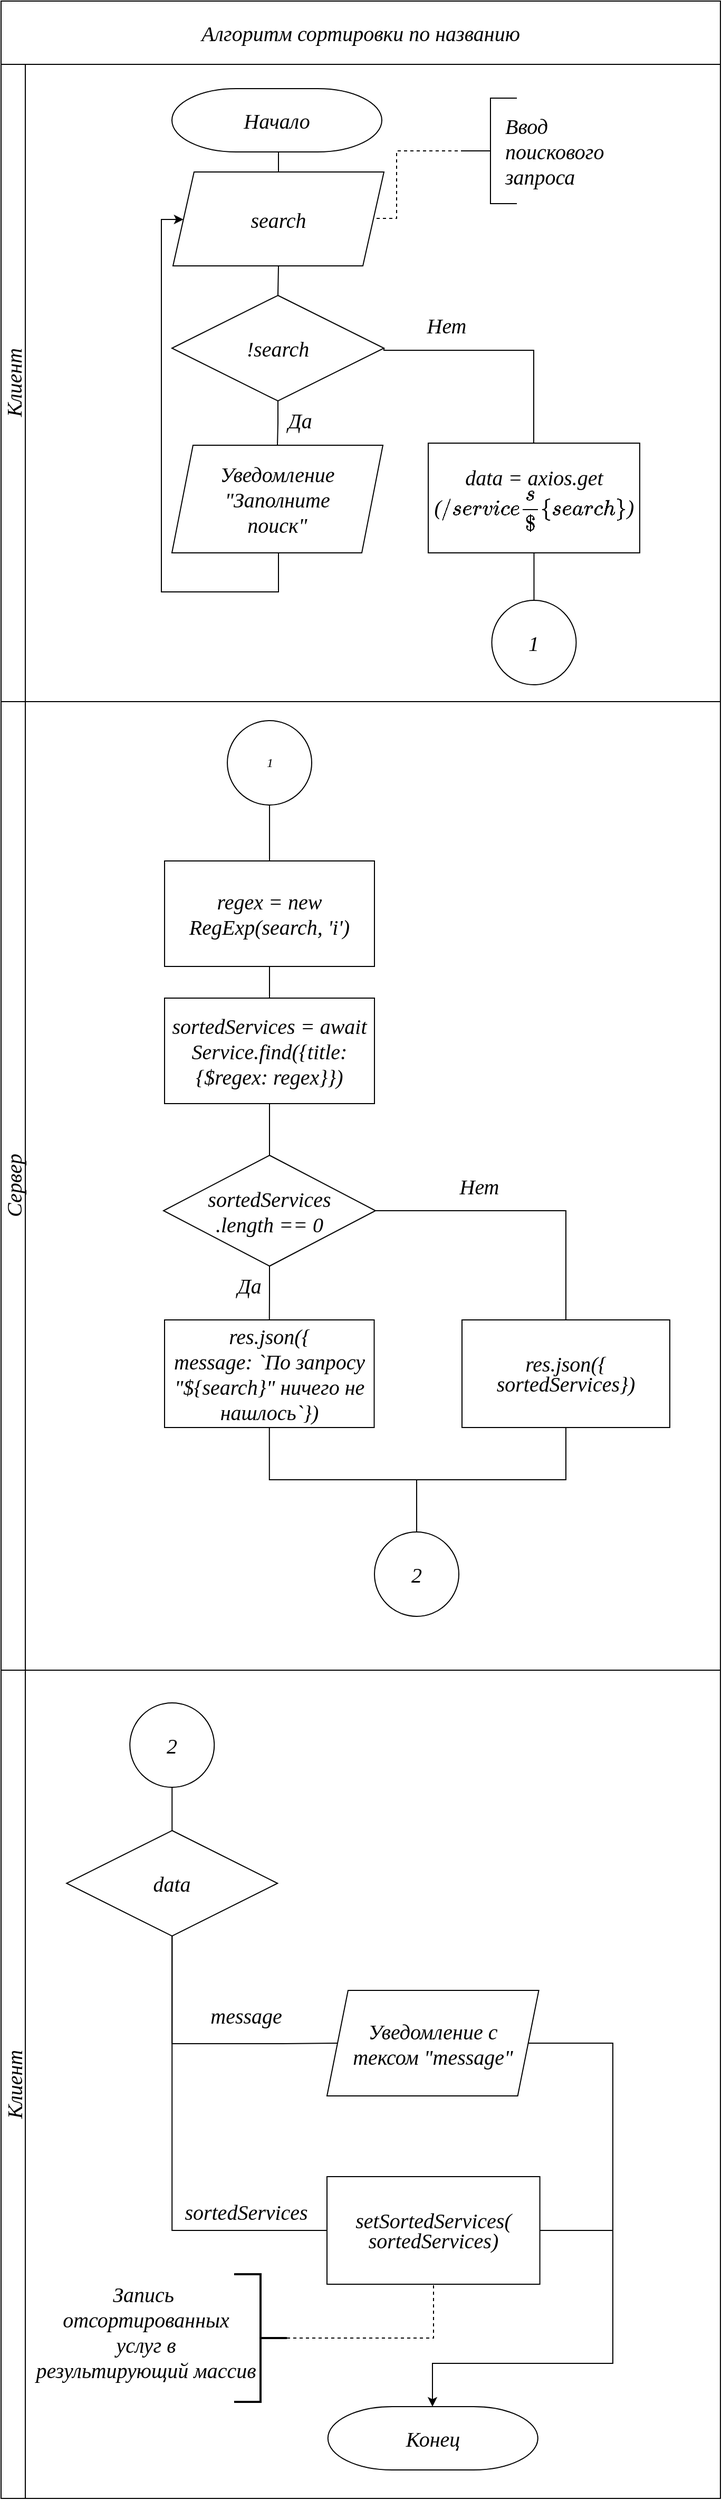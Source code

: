 <mxfile version="21.3.4" type="github">
  <diagram name="Page-1" id="E9xdRc76zqNghz4BqSpp">
    <mxGraphModel dx="1595" dy="865" grid="0" gridSize="10" guides="1" tooltips="1" connect="1" arrows="1" fold="1" page="1" pageScale="1" pageWidth="850" pageHeight="1100" background="none" math="0" shadow="0">
      <root>
        <mxCell id="0" />
        <mxCell id="1" parent="0" />
        <mxCell id="cyzbxc-1JioGg2fqTE1t-5" style="edgeStyle=orthogonalEdgeStyle;rounded=0;orthogonalLoop=1;jettySize=auto;html=1;dashed=1;endArrow=none;endFill=0;fontSize=20;fontFamily=GOST type A Regular;fontSource=https%3A%2F%2Fwebfonts.pro%2Flight-fonts%2F123-gost_type_a.html;fontStyle=2" parent="1" source="cyzbxc-1JioGg2fqTE1t-4" target="cyzbxc-1JioGg2fqTE1t-3" edge="1">
          <mxGeometry relative="1" as="geometry">
            <Array as="points">
              <mxPoint x="478" y="200" />
              <mxPoint x="478" y="264" />
            </Array>
          </mxGeometry>
        </mxCell>
        <mxCell id="cyzbxc-1JioGg2fqTE1t-4" value="" style="strokeWidth=1;html=1;shape=mxgraph.flowchart.annotation_2;align=left;labelPosition=right;pointerEvents=1;spacing=1;fontSize=20;fontFamily=GOST type A Regular;fontSource=https%3A%2F%2Fwebfonts.pro%2Flight-fonts%2F123-gost_type_a.html;fontStyle=2" parent="1" vertex="1">
          <mxGeometry x="542" y="150" width="50" height="100" as="geometry" />
        </mxCell>
        <mxCell id="cyzbxc-1JioGg2fqTE1t-7" value="&lt;font style=&quot;font-size: 20px;&quot;&gt;Ввод &lt;br style=&quot;font-size: 20px;&quot;&gt;поискового &lt;br style=&quot;font-size: 20px;&quot;&gt;запроса&lt;/font&gt;" style="text;html=1;align=left;verticalAlign=middle;resizable=0;points=[];autosize=1;strokeColor=none;fillColor=none;fontSize=20;fontFamily=GOST type A Regular;fontSource=https%3A%2F%2Fwebfonts.pro%2Flight-fonts%2F123-gost_type_a.html;fontStyle=2" parent="1" vertex="1">
          <mxGeometry x="579" y="158" width="112" height="84" as="geometry" />
        </mxCell>
        <mxCell id="c1Twwy1D4Yc-hKS2rIEJ-7" value="" style="group;fontFamily=GOST type A Regular;fontSource=https%3A%2F%2Fwebfonts.pro%2Flight-fonts%2F123-gost_type_a.html;fontStyle=2" parent="1" vertex="1" connectable="0">
          <mxGeometry x="103" y="58.5" width="682" height="663.5" as="geometry" />
        </mxCell>
        <mxCell id="c1Twwy1D4Yc-hKS2rIEJ-8" value="" style="group;fontFamily=GOST type A Regular;fontSource=https%3A%2F%2Fwebfonts.pro%2Flight-fonts%2F123-gost_type_a.html;fontStyle=2" parent="c1Twwy1D4Yc-hKS2rIEJ-7" vertex="1" connectable="0">
          <mxGeometry y="-0.5" width="682" height="664" as="geometry" />
        </mxCell>
        <mxCell id="c1Twwy1D4Yc-hKS2rIEJ-4" value="&lt;font style=&quot;font-size: 20px;&quot;&gt;Клиент&lt;/font&gt;" style="swimlane;horizontal=0;whiteSpace=wrap;html=1;fontFamily=GOST type A Regular;fontSource=https%3A%2F%2Fwebfonts.pro%2Flight-fonts%2F123-gost_type_a.html;fontStyle=2" parent="c1Twwy1D4Yc-hKS2rIEJ-8" vertex="1">
          <mxGeometry y="60" width="682" height="604" as="geometry" />
        </mxCell>
        <mxCell id="c1Twwy1D4Yc-hKS2rIEJ-26" value="Нет" style="text;html=1;align=center;verticalAlign=middle;resizable=0;points=[];autosize=1;strokeColor=none;fillColor=none;fontSize=20;fontFamily=GOST type A Regular;fontSource=https%3A%2F%2Fwebfonts.pro%2Flight-fonts%2F123-gost_type_a.html;fontStyle=2" parent="c1Twwy1D4Yc-hKS2rIEJ-4" vertex="1">
          <mxGeometry x="394" y="229" width="56" height="36" as="geometry" />
        </mxCell>
        <mxCell id="c1Twwy1D4Yc-hKS2rIEJ-34" value="1" style="ellipse;whiteSpace=wrap;html=1;aspect=fixed;fontSize=20;fontFamily=GOST type A Regular;fontSource=https%3A%2F%2Fwebfonts.pro%2Flight-fonts%2F123-gost_type_a.html;fontStyle=2" parent="c1Twwy1D4Yc-hKS2rIEJ-4" vertex="1">
          <mxGeometry x="465.25" y="508" width="80" height="80" as="geometry" />
        </mxCell>
        <mxCell id="c1Twwy1D4Yc-hKS2rIEJ-36" style="edgeStyle=orthogonalEdgeStyle;rounded=0;orthogonalLoop=1;jettySize=auto;html=1;entryX=0.5;entryY=0;entryDx=0;entryDy=0;endArrow=none;endFill=0;fontSize=20;fontFamily=GOST type A Regular;fontSource=https%3A%2F%2Fwebfonts.pro%2Flight-fonts%2F123-gost_type_a.html;fontStyle=2" parent="c1Twwy1D4Yc-hKS2rIEJ-4" source="c1Twwy1D4Yc-hKS2rIEJ-45" target="c1Twwy1D4Yc-hKS2rIEJ-34" edge="1">
          <mxGeometry relative="1" as="geometry">
            <mxPoint x="466" y="437" as="sourcePoint" />
          </mxGeometry>
        </mxCell>
        <mxCell id="c1Twwy1D4Yc-hKS2rIEJ-45" value="data = axios.get&lt;br style=&quot;border-color: var(--border-color);&quot;&gt;(`/services/${search}`)" style="rounded=0;whiteSpace=wrap;html=1;fontSize=20;fontFamily=GOST type A Regular;fontSource=https%3A%2F%2Fwebfonts.pro%2Flight-fonts%2F123-gost_type_a.html;fontStyle=2" parent="c1Twwy1D4Yc-hKS2rIEJ-4" vertex="1">
          <mxGeometry x="405" y="359" width="200.5" height="104" as="geometry" />
        </mxCell>
        <mxCell id="cyzbxc-1JioGg2fqTE1t-10" value="&lt;span style=&quot;font-size: 20px;&quot;&gt;Уведомление&lt;br style=&quot;font-size: 20px;&quot;&gt;&quot;Заполните &lt;br style=&quot;font-size: 20px;&quot;&gt;поиск&quot;&lt;br style=&quot;font-size: 20px;&quot;&gt;&lt;/span&gt;" style="shape=parallelogram;perimeter=parallelogramPerimeter;whiteSpace=wrap;html=1;fixedSize=1;align=center;fontSize=20;fontFamily=GOST type A Regular;fontSource=https%3A%2F%2Fwebfonts.pro%2Flight-fonts%2F123-gost_type_a.html;fontStyle=2" parent="c1Twwy1D4Yc-hKS2rIEJ-4" vertex="1">
          <mxGeometry x="162" y="361" width="200" height="102" as="geometry" />
        </mxCell>
        <mxCell id="cyzbxc-1JioGg2fqTE1t-8" value="!search" style="strokeWidth=1;html=1;shape=mxgraph.flowchart.decision;whiteSpace=wrap;spacing=1;fontSize=20;fontFamily=GOST type A Regular;fontSource=https%3A%2F%2Fwebfonts.pro%2Flight-fonts%2F123-gost_type_a.html;fontStyle=2" parent="c1Twwy1D4Yc-hKS2rIEJ-4" vertex="1">
          <mxGeometry x="162" y="219" width="201" height="100" as="geometry" />
        </mxCell>
        <mxCell id="cyzbxc-1JioGg2fqTE1t-12" style="edgeStyle=orthogonalEdgeStyle;rounded=0;orthogonalLoop=1;jettySize=auto;html=1;exitX=0.5;exitY=1;exitDx=0;exitDy=0;exitPerimeter=0;entryX=0.5;entryY=0;entryDx=0;entryDy=0;endArrow=none;endFill=0;fontSize=20;fontFamily=GOST type A Regular;fontSource=https%3A%2F%2Fwebfonts.pro%2Flight-fonts%2F123-gost_type_a.html;fontStyle=2" parent="c1Twwy1D4Yc-hKS2rIEJ-4" source="cyzbxc-1JioGg2fqTE1t-8" target="cyzbxc-1JioGg2fqTE1t-10" edge="1">
          <mxGeometry relative="1" as="geometry" />
        </mxCell>
        <mxCell id="c1Twwy1D4Yc-hKS2rIEJ-19" style="edgeStyle=orthogonalEdgeStyle;rounded=0;orthogonalLoop=1;jettySize=auto;html=1;exitX=1;exitY=0.5;exitDx=0;exitDy=0;exitPerimeter=0;endArrow=none;endFill=0;fontSize=20;fontFamily=GOST type A Regular;fontSource=https%3A%2F%2Fwebfonts.pro%2Flight-fonts%2F123-gost_type_a.html;fontStyle=2" parent="c1Twwy1D4Yc-hKS2rIEJ-4" source="cyzbxc-1JioGg2fqTE1t-8" target="c1Twwy1D4Yc-hKS2rIEJ-45" edge="1">
          <mxGeometry relative="1" as="geometry">
            <mxPoint x="466.043" y="362" as="targetPoint" />
            <Array as="points">
              <mxPoint x="363" y="271" />
              <mxPoint x="505" y="271" />
            </Array>
          </mxGeometry>
        </mxCell>
        <mxCell id="cyzbxc-1JioGg2fqTE1t-13" value="Да" style="text;html=1;align=center;verticalAlign=middle;resizable=0;points=[];autosize=1;strokeColor=none;fillColor=none;fontSize=20;fontFamily=GOST type A Regular;fontSource=https%3A%2F%2Fwebfonts.pro%2Flight-fonts%2F123-gost_type_a.html;fontStyle=2" parent="c1Twwy1D4Yc-hKS2rIEJ-4" vertex="1">
          <mxGeometry x="262" y="319" width="41" height="36" as="geometry" />
        </mxCell>
        <mxCell id="cyzbxc-1JioGg2fqTE1t-1" value="Начало" style="strokeWidth=1;html=1;shape=mxgraph.flowchart.terminator;whiteSpace=wrap;fontSize=20;fontFamily=GOST type A Regular;fontSource=https%3A%2F%2Fwebfonts.pro%2Flight-fonts%2F123-gost_type_a.html;fontStyle=2" parent="c1Twwy1D4Yc-hKS2rIEJ-4" vertex="1">
          <mxGeometry x="162" y="23" width="199" height="60" as="geometry" />
        </mxCell>
        <mxCell id="cyzbxc-1JioGg2fqTE1t-3" value="&lt;span style=&quot;font-size: 20px;&quot;&gt;search&lt;/span&gt;" style="shape=parallelogram;perimeter=parallelogramPerimeter;whiteSpace=wrap;html=1;fixedSize=1;align=center;fontSize=20;fontFamily=GOST type A Regular;fontSource=https%3A%2F%2Fwebfonts.pro%2Flight-fonts%2F123-gost_type_a.html;fontStyle=2" parent="c1Twwy1D4Yc-hKS2rIEJ-4" vertex="1">
          <mxGeometry x="163" y="102" width="200" height="89" as="geometry" />
        </mxCell>
        <mxCell id="cyzbxc-1JioGg2fqTE1t-6" style="edgeStyle=orthogonalEdgeStyle;rounded=0;orthogonalLoop=1;jettySize=auto;html=1;exitX=0.5;exitY=1;exitDx=0;exitDy=0;exitPerimeter=0;entryX=0.5;entryY=0;entryDx=0;entryDy=0;endArrow=none;endFill=0;fontSize=20;fontFamily=GOST type A Regular;fontSource=https%3A%2F%2Fwebfonts.pro%2Flight-fonts%2F123-gost_type_a.html;fontStyle=2" parent="c1Twwy1D4Yc-hKS2rIEJ-4" source="cyzbxc-1JioGg2fqTE1t-1" target="cyzbxc-1JioGg2fqTE1t-3" edge="1">
          <mxGeometry relative="1" as="geometry" />
        </mxCell>
        <mxCell id="cyzbxc-1JioGg2fqTE1t-9" style="edgeStyle=orthogonalEdgeStyle;rounded=0;orthogonalLoop=1;jettySize=auto;html=1;exitX=0.5;exitY=1;exitDx=0;exitDy=0;entryX=0.5;entryY=0;entryDx=0;entryDy=0;entryPerimeter=0;endArrow=none;endFill=0;fontSize=20;fontFamily=GOST type A Regular;fontSource=https%3A%2F%2Fwebfonts.pro%2Flight-fonts%2F123-gost_type_a.html;fontStyle=2" parent="c1Twwy1D4Yc-hKS2rIEJ-4" source="cyzbxc-1JioGg2fqTE1t-3" target="cyzbxc-1JioGg2fqTE1t-8" edge="1">
          <mxGeometry relative="1" as="geometry" />
        </mxCell>
        <mxCell id="cyzbxc-1JioGg2fqTE1t-11" style="edgeStyle=orthogonalEdgeStyle;rounded=0;orthogonalLoop=1;jettySize=auto;html=1;exitX=0.5;exitY=1;exitDx=0;exitDy=0;fontSize=20;fontFamily=GOST type A Regular;fontSource=https%3A%2F%2Fwebfonts.pro%2Flight-fonts%2F123-gost_type_a.html;fontStyle=2" parent="c1Twwy1D4Yc-hKS2rIEJ-4" source="cyzbxc-1JioGg2fqTE1t-10" target="cyzbxc-1JioGg2fqTE1t-3" edge="1">
          <mxGeometry relative="1" as="geometry">
            <mxPoint x="165" y="129" as="targetPoint" />
            <Array as="points">
              <mxPoint x="263" y="463" />
              <mxPoint x="263" y="500" />
              <mxPoint x="152" y="500" />
              <mxPoint x="152" y="147" />
            </Array>
          </mxGeometry>
        </mxCell>
        <mxCell id="c1Twwy1D4Yc-hKS2rIEJ-5" value="Алгоритм сортировки по названию" style="rounded=0;whiteSpace=wrap;html=1;fontSize=20;fontFamily=GOST type A Regular;fontSource=https%3A%2F%2Fwebfonts.pro%2Flight-fonts%2F123-gost_type_a.html;fontStyle=2" parent="c1Twwy1D4Yc-hKS2rIEJ-8" vertex="1">
          <mxGeometry width="682" height="60" as="geometry" />
        </mxCell>
        <mxCell id="c1Twwy1D4Yc-hKS2rIEJ-10" value="&lt;font style=&quot;font-size: 20px;&quot;&gt;Сервер&lt;/font&gt;" style="swimlane;horizontal=0;whiteSpace=wrap;html=1;fontFamily=GOST type A Regular;fontSource=https%3A%2F%2Fwebfonts.pro%2Flight-fonts%2F123-gost_type_a.html;fontStyle=2" parent="1" vertex="1">
          <mxGeometry x="103" y="722" width="682" height="918" as="geometry" />
        </mxCell>
        <mxCell id="c1Twwy1D4Yc-hKS2rIEJ-21" style="edgeStyle=orthogonalEdgeStyle;rounded=0;orthogonalLoop=1;jettySize=auto;html=1;endArrow=none;endFill=0;fontFamily=GOST type A Regular;fontSource=https%3A%2F%2Fwebfonts.pro%2Flight-fonts%2F123-gost_type_a.html;fontStyle=2" parent="c1Twwy1D4Yc-hKS2rIEJ-10" source="c1Twwy1D4Yc-hKS2rIEJ-44" target="c1Twwy1D4Yc-hKS2rIEJ-2" edge="1">
          <mxGeometry relative="1" as="geometry">
            <mxPoint x="261" y="235" as="sourcePoint" />
          </mxGeometry>
        </mxCell>
        <mxCell id="c1Twwy1D4Yc-hKS2rIEJ-22" style="edgeStyle=orthogonalEdgeStyle;rounded=0;orthogonalLoop=1;jettySize=auto;html=1;exitX=0.5;exitY=1;exitDx=0;exitDy=0;endArrow=none;endFill=0;fontFamily=GOST type A Regular;fontSource=https%3A%2F%2Fwebfonts.pro%2Flight-fonts%2F123-gost_type_a.html;fontStyle=2" parent="c1Twwy1D4Yc-hKS2rIEJ-10" source="c1Twwy1D4Yc-hKS2rIEJ-2" target="c1Twwy1D4Yc-hKS2rIEJ-11" edge="1">
          <mxGeometry relative="1" as="geometry" />
        </mxCell>
        <mxCell id="c1Twwy1D4Yc-hKS2rIEJ-2" value="&lt;font style=&quot;font-size: 20px;&quot;&gt;sortedServices = await Service.find({title: {$regex: regex}})&lt;/font&gt;" style="rounded=0;whiteSpace=wrap;html=1;fontSize=20;fontFamily=GOST type A Regular;fontSource=https%3A%2F%2Fwebfonts.pro%2Flight-fonts%2F123-gost_type_a.html;fontStyle=2" parent="c1Twwy1D4Yc-hKS2rIEJ-10" vertex="1">
          <mxGeometry x="155.01" y="281" width="199" height="100" as="geometry" />
        </mxCell>
        <mxCell id="c1Twwy1D4Yc-hKS2rIEJ-23" style="edgeStyle=orthogonalEdgeStyle;rounded=0;orthogonalLoop=1;jettySize=auto;html=1;exitX=0.5;exitY=1;exitDx=0;exitDy=0;exitPerimeter=0;entryX=0.5;entryY=0;entryDx=0;entryDy=0;endArrow=none;endFill=0;fontFamily=GOST type A Regular;fontSource=https%3A%2F%2Fwebfonts.pro%2Flight-fonts%2F123-gost_type_a.html;fontStyle=2" parent="c1Twwy1D4Yc-hKS2rIEJ-10" source="c1Twwy1D4Yc-hKS2rIEJ-11" target="c1Twwy1D4Yc-hKS2rIEJ-12" edge="1">
          <mxGeometry relative="1" as="geometry" />
        </mxCell>
        <mxCell id="c1Twwy1D4Yc-hKS2rIEJ-24" style="edgeStyle=orthogonalEdgeStyle;rounded=0;orthogonalLoop=1;jettySize=auto;html=1;exitX=1;exitY=0.5;exitDx=0;exitDy=0;exitPerimeter=0;endArrow=none;endFill=0;fontFamily=GOST type A Regular;fontSource=https%3A%2F%2Fwebfonts.pro%2Flight-fonts%2F123-gost_type_a.html;fontStyle=2" parent="c1Twwy1D4Yc-hKS2rIEJ-10" source="c1Twwy1D4Yc-hKS2rIEJ-11" target="c1Twwy1D4Yc-hKS2rIEJ-15" edge="1">
          <mxGeometry relative="1" as="geometry" />
        </mxCell>
        <mxCell id="c1Twwy1D4Yc-hKS2rIEJ-11" value="&lt;font style=&quot;font-size: 20px;&quot;&gt;sortedServices&lt;br&gt;.length == 0&lt;/font&gt;" style="strokeWidth=1;html=1;shape=mxgraph.flowchart.decision;whiteSpace=wrap;spacing=1;fontSize=16;fontFamily=GOST type A Regular;fontSource=https%3A%2F%2Fwebfonts.pro%2Flight-fonts%2F123-gost_type_a.html;fontStyle=2" parent="c1Twwy1D4Yc-hKS2rIEJ-10" vertex="1">
          <mxGeometry x="154.02" y="430" width="200.98" height="105" as="geometry" />
        </mxCell>
        <mxCell id="c1Twwy1D4Yc-hKS2rIEJ-28" style="edgeStyle=orthogonalEdgeStyle;rounded=0;orthogonalLoop=1;jettySize=auto;html=1;exitX=0.5;exitY=1;exitDx=0;exitDy=0;entryX=0.5;entryY=0;entryDx=0;entryDy=0;endArrow=none;endFill=0;fontFamily=GOST type A Regular;fontSource=https%3A%2F%2Fwebfonts.pro%2Flight-fonts%2F123-gost_type_a.html;fontStyle=2" parent="c1Twwy1D4Yc-hKS2rIEJ-10" source="c1Twwy1D4Yc-hKS2rIEJ-12" target="c1Twwy1D4Yc-hKS2rIEJ-17" edge="1">
          <mxGeometry relative="1" as="geometry" />
        </mxCell>
        <mxCell id="c1Twwy1D4Yc-hKS2rIEJ-12" value="&lt;font style=&quot;font-size: 20px;&quot;&gt;res.json({&lt;br style=&quot;font-size: 20px;&quot;&gt;message: `По запросу &quot;&lt;span style=&quot;font-size: 20px;&quot;&gt;${&lt;/span&gt;&lt;span style=&quot;font-size: 20px;&quot;&gt;search&lt;/span&gt;&lt;span style=&quot;font-size: 20px;&quot;&gt;}&lt;/span&gt;&lt;span style=&quot;font-size: 20px;&quot;&gt;&quot; ничего не нашлось`&lt;/span&gt;&lt;/font&gt;&lt;span style=&quot;font-size: 20px; background-color: initial;&quot;&gt;})&lt;/span&gt;" style="rounded=0;whiteSpace=wrap;html=1;strokeColor=#000000;fontColor=#000000;fontSize=20;fontFamily=GOST type A Regular;fontSource=https%3A%2F%2Fwebfonts.pro%2Flight-fonts%2F123-gost_type_a.html;fontStyle=2" parent="c1Twwy1D4Yc-hKS2rIEJ-10" vertex="1">
          <mxGeometry x="155.01" y="586" width="198.74" height="102" as="geometry" />
        </mxCell>
        <mxCell id="c1Twwy1D4Yc-hKS2rIEJ-20" style="edgeStyle=orthogonalEdgeStyle;rounded=0;orthogonalLoop=1;jettySize=auto;html=1;exitX=0.5;exitY=1;exitDx=0;exitDy=0;endArrow=none;endFill=0;fontFamily=GOST type A Regular;fontSource=https%3A%2F%2Fwebfonts.pro%2Flight-fonts%2F123-gost_type_a.html;fontStyle=2" parent="c1Twwy1D4Yc-hKS2rIEJ-10" source="c1Twwy1D4Yc-hKS2rIEJ-14" target="c1Twwy1D4Yc-hKS2rIEJ-44" edge="1">
          <mxGeometry relative="1" as="geometry">
            <mxPoint x="261" y="160" as="targetPoint" />
          </mxGeometry>
        </mxCell>
        <mxCell id="c1Twwy1D4Yc-hKS2rIEJ-14" value="1" style="ellipse;whiteSpace=wrap;html=1;aspect=fixed;fontFamily=GOST type A Regular;fontSource=https%3A%2F%2Fwebfonts.pro%2Flight-fonts%2F123-gost_type_a.html;fontStyle=2" parent="c1Twwy1D4Yc-hKS2rIEJ-10" vertex="1">
          <mxGeometry x="214.52" y="18" width="80" height="80" as="geometry" />
        </mxCell>
        <mxCell id="c1Twwy1D4Yc-hKS2rIEJ-29" style="edgeStyle=orthogonalEdgeStyle;rounded=0;orthogonalLoop=1;jettySize=auto;html=1;exitX=0.5;exitY=1;exitDx=0;exitDy=0;endArrow=none;endFill=0;fontFamily=GOST type A Regular;fontSource=https%3A%2F%2Fwebfonts.pro%2Flight-fonts%2F123-gost_type_a.html;fontStyle=2" parent="c1Twwy1D4Yc-hKS2rIEJ-10" source="c1Twwy1D4Yc-hKS2rIEJ-15" target="c1Twwy1D4Yc-hKS2rIEJ-17" edge="1">
          <mxGeometry relative="1" as="geometry" />
        </mxCell>
        <mxCell id="c1Twwy1D4Yc-hKS2rIEJ-15" value="&lt;div style=&quot;font-size: 20px; line-height: 19px;&quot;&gt;res.&lt;span style=&quot;font-size: 20px;&quot;&gt;json&lt;/span&gt;({&lt;/div&gt;&lt;div style=&quot;font-size: 20px; line-height: 19px;&quot;&gt;&lt;span style=&quot;font-size: 20px;&quot;&gt;sortedServices&lt;/span&gt;})&lt;/div&gt;" style="rounded=0;whiteSpace=wrap;html=1;strokeColor=#000000;fontColor=#000000;labelBackgroundColor=default;fontSize=20;fontFamily=GOST type A Regular;fontSource=https%3A%2F%2Fwebfonts.pro%2Flight-fonts%2F123-gost_type_a.html;fontStyle=2" parent="c1Twwy1D4Yc-hKS2rIEJ-10" vertex="1">
          <mxGeometry x="437" y="586" width="197" height="102" as="geometry" />
        </mxCell>
        <mxCell id="c1Twwy1D4Yc-hKS2rIEJ-17" value="2" style="ellipse;whiteSpace=wrap;html=1;aspect=fixed;fontSize=20;fontFamily=GOST type A Regular;fontSource=https%3A%2F%2Fwebfonts.pro%2Flight-fonts%2F123-gost_type_a.html;fontStyle=2" parent="c1Twwy1D4Yc-hKS2rIEJ-10" vertex="1">
          <mxGeometry x="354.01" y="787" width="80" height="80" as="geometry" />
        </mxCell>
        <mxCell id="c1Twwy1D4Yc-hKS2rIEJ-27" value="Нет" style="text;html=1;align=center;verticalAlign=middle;resizable=0;points=[];autosize=1;strokeColor=none;fillColor=none;fontFamily=GOST type A Regular;fontSource=https%3A%2F%2Fwebfonts.pro%2Flight-fonts%2F123-gost_type_a.html;fontStyle=2;fontSize=20;" parent="c1Twwy1D4Yc-hKS2rIEJ-10" vertex="1">
          <mxGeometry x="425" y="441" width="56" height="36" as="geometry" />
        </mxCell>
        <mxCell id="c1Twwy1D4Yc-hKS2rIEJ-44" value="regex = new RegExp(search, &#39;i&#39;)" style="rounded=0;whiteSpace=wrap;html=1;fontSize=20;fontFamily=GOST type A Regular;fontSource=https%3A%2F%2Fwebfonts.pro%2Flight-fonts%2F123-gost_type_a.html;fontStyle=2" parent="c1Twwy1D4Yc-hKS2rIEJ-10" vertex="1">
          <mxGeometry x="155.02" y="151" width="198.98" height="100" as="geometry" />
        </mxCell>
        <mxCell id="c1Twwy1D4Yc-hKS2rIEJ-25" value="Да" style="text;html=1;align=center;verticalAlign=middle;resizable=0;points=[];autosize=1;strokeColor=none;fillColor=none;fontFamily=GOST type A Regular;fontSource=https%3A%2F%2Fwebfonts.pro%2Flight-fonts%2F123-gost_type_a.html;fontStyle=2;fontSize=20;" parent="c1Twwy1D4Yc-hKS2rIEJ-10" vertex="1">
          <mxGeometry x="214.52" y="535" width="41" height="36" as="geometry" />
        </mxCell>
        <mxCell id="c1Twwy1D4Yc-hKS2rIEJ-30" value="&lt;font style=&quot;font-size: 20px;&quot;&gt;Клиент&lt;/font&gt;" style="swimlane;horizontal=0;whiteSpace=wrap;html=1;fontFamily=GOST type A Regular;fontSource=https%3A%2F%2Fwebfonts.pro%2Flight-fonts%2F123-gost_type_a.html;fontStyle=2" parent="1" vertex="1">
          <mxGeometry x="103" y="1640" width="682" height="785" as="geometry" />
        </mxCell>
        <mxCell id="Ow6XknWNqM_qqXeR-Ho2-1" style="edgeStyle=orthogonalEdgeStyle;rounded=0;orthogonalLoop=1;jettySize=auto;html=1;exitX=0.5;exitY=1;exitDx=0;exitDy=0;entryX=0.5;entryY=0;entryDx=0;entryDy=0;entryPerimeter=0;endArrow=none;endFill=0;" parent="c1Twwy1D4Yc-hKS2rIEJ-30" source="c1Twwy1D4Yc-hKS2rIEJ-18" target="c1Twwy1D4Yc-hKS2rIEJ-37" edge="1">
          <mxGeometry relative="1" as="geometry" />
        </mxCell>
        <mxCell id="c1Twwy1D4Yc-hKS2rIEJ-18" value="2" style="ellipse;whiteSpace=wrap;html=1;aspect=fixed;fontSize=20;fontFamily=GOST type A Regular;fontSource=https%3A%2F%2Fwebfonts.pro%2Flight-fonts%2F123-gost_type_a.html;fontStyle=2" parent="c1Twwy1D4Yc-hKS2rIEJ-30" vertex="1">
          <mxGeometry x="122.13" y="31" width="80" height="80" as="geometry" />
        </mxCell>
        <mxCell id="c1Twwy1D4Yc-hKS2rIEJ-40" style="edgeStyle=orthogonalEdgeStyle;rounded=0;orthogonalLoop=1;jettySize=auto;html=1;exitX=0.5;exitY=1;exitDx=0;exitDy=0;exitPerimeter=0;entryX=0;entryY=0.5;entryDx=0;entryDy=0;endArrow=none;endFill=0;fontFamily=GOST type A Regular;fontSource=https%3A%2F%2Fwebfonts.pro%2Flight-fonts%2F123-gost_type_a.html;fontStyle=2" parent="c1Twwy1D4Yc-hKS2rIEJ-30" source="c1Twwy1D4Yc-hKS2rIEJ-37" target="xt_nbkyU9sqBT00G_e-1-2" edge="1">
          <mxGeometry relative="1" as="geometry">
            <mxPoint x="299" y="331" as="targetPoint" />
            <Array as="points">
              <mxPoint x="162" y="354" />
              <mxPoint x="267" y="354" />
            </Array>
          </mxGeometry>
        </mxCell>
        <mxCell id="c1Twwy1D4Yc-hKS2rIEJ-41" style="edgeStyle=orthogonalEdgeStyle;rounded=0;orthogonalLoop=1;jettySize=auto;html=1;exitX=0.5;exitY=1;exitDx=0;exitDy=0;exitPerimeter=0;entryX=0;entryY=0.5;entryDx=0;entryDy=0;endArrow=none;endFill=0;fontFamily=GOST type A Regular;fontSource=https%3A%2F%2Fwebfonts.pro%2Flight-fonts%2F123-gost_type_a.html;fontStyle=2" parent="c1Twwy1D4Yc-hKS2rIEJ-30" source="c1Twwy1D4Yc-hKS2rIEJ-37" target="c1Twwy1D4Yc-hKS2rIEJ-39" edge="1">
          <mxGeometry relative="1" as="geometry" />
        </mxCell>
        <mxCell id="c1Twwy1D4Yc-hKS2rIEJ-37" value="data" style="strokeWidth=1;html=1;shape=mxgraph.flowchart.decision;whiteSpace=wrap;spacing=1;fontSize=20;fontFamily=GOST type A Regular;fontSource=https%3A%2F%2Fwebfonts.pro%2Flight-fonts%2F123-gost_type_a.html;fontStyle=2" parent="c1Twwy1D4Yc-hKS2rIEJ-30" vertex="1">
          <mxGeometry x="62.13" y="152" width="200" height="100" as="geometry" />
        </mxCell>
        <mxCell id="c1Twwy1D4Yc-hKS2rIEJ-50" style="edgeStyle=orthogonalEdgeStyle;rounded=0;orthogonalLoop=1;jettySize=auto;html=1;exitX=1;exitY=0.5;exitDx=0;exitDy=0;endArrow=none;endFill=0;" parent="c1Twwy1D4Yc-hKS2rIEJ-30" source="c1Twwy1D4Yc-hKS2rIEJ-39" edge="1">
          <mxGeometry relative="1" as="geometry">
            <mxPoint x="580" y="531" as="targetPoint" />
          </mxGeometry>
        </mxCell>
        <mxCell id="c1Twwy1D4Yc-hKS2rIEJ-39" value="&lt;div style=&quot;font-size: 20px; line-height: 19px;&quot;&gt;&lt;div style=&quot;line-height: 19px; font-size: 20px;&quot;&gt;setSortedServices(&lt;/div&gt;&lt;div style=&quot;line-height: 19px; font-size: 20px;&quot;&gt;&lt;span style=&quot;font-size: 20px;&quot;&gt;sortedServices&lt;/span&gt;)&lt;/div&gt;&lt;/div&gt;" style="rounded=0;whiteSpace=wrap;html=1;strokeColor=#000000;fontColor=default;labelBackgroundColor=none;fontSize=20;fontFamily=GOST type A Regular;fontSource=https%3A%2F%2Fwebfonts.pro%2Flight-fonts%2F123-gost_type_a.html;fontStyle=2" parent="c1Twwy1D4Yc-hKS2rIEJ-30" vertex="1">
          <mxGeometry x="309" y="480" width="201.8" height="102" as="geometry" />
        </mxCell>
        <mxCell id="c1Twwy1D4Yc-hKS2rIEJ-42" value="message" style="text;html=1;align=center;verticalAlign=middle;resizable=0;points=[];autosize=1;strokeColor=none;fillColor=none;fontFamily=GOST type A Regular;fontSource=https%3A%2F%2Fwebfonts.pro%2Flight-fonts%2F123-gost_type_a.html;fontStyle=2;fontSize=20;" parent="c1Twwy1D4Yc-hKS2rIEJ-30" vertex="1">
          <mxGeometry x="188.5" y="309" width="86" height="36" as="geometry" />
        </mxCell>
        <mxCell id="c1Twwy1D4Yc-hKS2rIEJ-43" value="sortedServices" style="text;html=1;align=center;verticalAlign=middle;resizable=0;points=[];autosize=1;strokeColor=none;fillColor=none;fontFamily=GOST type A Regular;fontSource=https%3A%2F%2Fwebfonts.pro%2Flight-fonts%2F123-gost_type_a.html;fontStyle=2;fontSize=20;" parent="c1Twwy1D4Yc-hKS2rIEJ-30" vertex="1">
          <mxGeometry x="164" y="495" width="135" height="36" as="geometry" />
        </mxCell>
        <mxCell id="c1Twwy1D4Yc-hKS2rIEJ-46" value="Конец" style="strokeWidth=1;html=1;shape=mxgraph.flowchart.terminator;whiteSpace=wrap;fontSize=20;fontFamily=GOST type A Regular;fontSource=https%3A%2F%2Fwebfonts.pro%2Flight-fonts%2F123-gost_type_a.html;fontStyle=2" parent="c1Twwy1D4Yc-hKS2rIEJ-30" vertex="1">
          <mxGeometry x="309.9" y="698" width="199" height="60" as="geometry" />
        </mxCell>
        <mxCell id="xt_nbkyU9sqBT00G_e-1-3" style="edgeStyle=orthogonalEdgeStyle;rounded=0;orthogonalLoop=1;jettySize=auto;html=1;exitX=1;exitY=0.5;exitDx=0;exitDy=0;" edge="1" parent="c1Twwy1D4Yc-hKS2rIEJ-30" source="xt_nbkyU9sqBT00G_e-1-2" target="c1Twwy1D4Yc-hKS2rIEJ-46">
          <mxGeometry relative="1" as="geometry">
            <Array as="points">
              <mxPoint x="580" y="354" />
              <mxPoint x="580" y="657" />
              <mxPoint x="409" y="657" />
            </Array>
          </mxGeometry>
        </mxCell>
        <mxCell id="xt_nbkyU9sqBT00G_e-1-2" value="&lt;font style=&quot;font-size: 20px;&quot;&gt;Уведомление с &lt;br&gt;тексом &quot;&lt;font style=&quot;border-color: var(--border-color); font-size: 20px;&quot;&gt;message&quot;&lt;/font&gt;&lt;/font&gt;" style="shape=parallelogram;perimeter=parallelogramPerimeter;whiteSpace=wrap;html=1;fixedSize=1;fontFamily=GOST type A Regular;fontSource=https%3A%2F%2Fwebfonts.pro%2Flight-fonts%2F123-gost_type_a.html;fontStyle=2" vertex="1" parent="c1Twwy1D4Yc-hKS2rIEJ-30">
          <mxGeometry x="309" y="303.5" width="200.8" height="100" as="geometry" />
        </mxCell>
        <mxCell id="xt_nbkyU9sqBT00G_e-1-5" style="edgeStyle=orthogonalEdgeStyle;rounded=0;orthogonalLoop=1;jettySize=auto;html=1;exitX=0;exitY=0.5;exitDx=0;exitDy=0;exitPerimeter=0;dashed=1;endArrow=none;endFill=0;" edge="1" parent="c1Twwy1D4Yc-hKS2rIEJ-30" source="xt_nbkyU9sqBT00G_e-1-4" target="c1Twwy1D4Yc-hKS2rIEJ-39">
          <mxGeometry relative="1" as="geometry">
            <Array as="points">
              <mxPoint x="410" y="633" />
            </Array>
          </mxGeometry>
        </mxCell>
        <mxCell id="xt_nbkyU9sqBT00G_e-1-4" value="" style="strokeWidth=2;html=1;shape=mxgraph.flowchart.annotation_2;align=left;labelPosition=right;pointerEvents=1;direction=west;fontFamily=GOST type A Regular;fontSource=https%3A%2F%2Fwebfonts.pro%2Flight-fonts%2F123-gost_type_a.html;fontStyle=2;fontSize=20;" vertex="1" parent="c1Twwy1D4Yc-hKS2rIEJ-30">
          <mxGeometry x="221" y="572.5" width="50" height="121" as="geometry" />
        </mxCell>
        <mxCell id="xt_nbkyU9sqBT00G_e-1-6" value="Запись&amp;nbsp; &lt;br style=&quot;font-size: 20px;&quot;&gt;отсортированных &lt;br style=&quot;font-size: 20px;&quot;&gt;услуг в &lt;br style=&quot;font-size: 20px;&quot;&gt;результирующий массив" style="text;html=1;align=center;verticalAlign=middle;resizable=0;points=[];autosize=1;strokeColor=none;fillColor=none;fontFamily=GOST type A Regular;fontSource=https%3A%2F%2Fwebfonts.pro%2Flight-fonts%2F123-gost_type_a.html;fontStyle=2;fontSize=20;" vertex="1" parent="c1Twwy1D4Yc-hKS2rIEJ-30">
          <mxGeometry x="23" y="572.5" width="227" height="108" as="geometry" />
        </mxCell>
      </root>
    </mxGraphModel>
  </diagram>
</mxfile>
